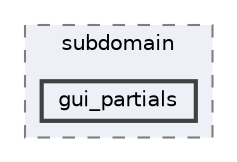 digraph "resources/views/frontend/subdomain/gui_partials"
{
 // LATEX_PDF_SIZE
  bgcolor="transparent";
  edge [fontname=Helvetica,fontsize=10,labelfontname=Helvetica,labelfontsize=10];
  node [fontname=Helvetica,fontsize=10,shape=box,height=0.2,width=0.4];
  compound=true
  subgraph clusterdir_d337c0383a53717b3fcd90fd9583f3dc {
    graph [ bgcolor="#edf0f7", pencolor="grey50", label="subdomain", fontname=Helvetica,fontsize=10 style="filled,dashed", URL="dir_d337c0383a53717b3fcd90fd9583f3dc.html",tooltip=""]
  dir_79df8ad266aa5a933ac53b97da49b528 [label="gui_partials", fillcolor="#edf0f7", color="grey25", style="filled,bold", URL="dir_79df8ad266aa5a933ac53b97da49b528.html",tooltip=""];
  }
}
